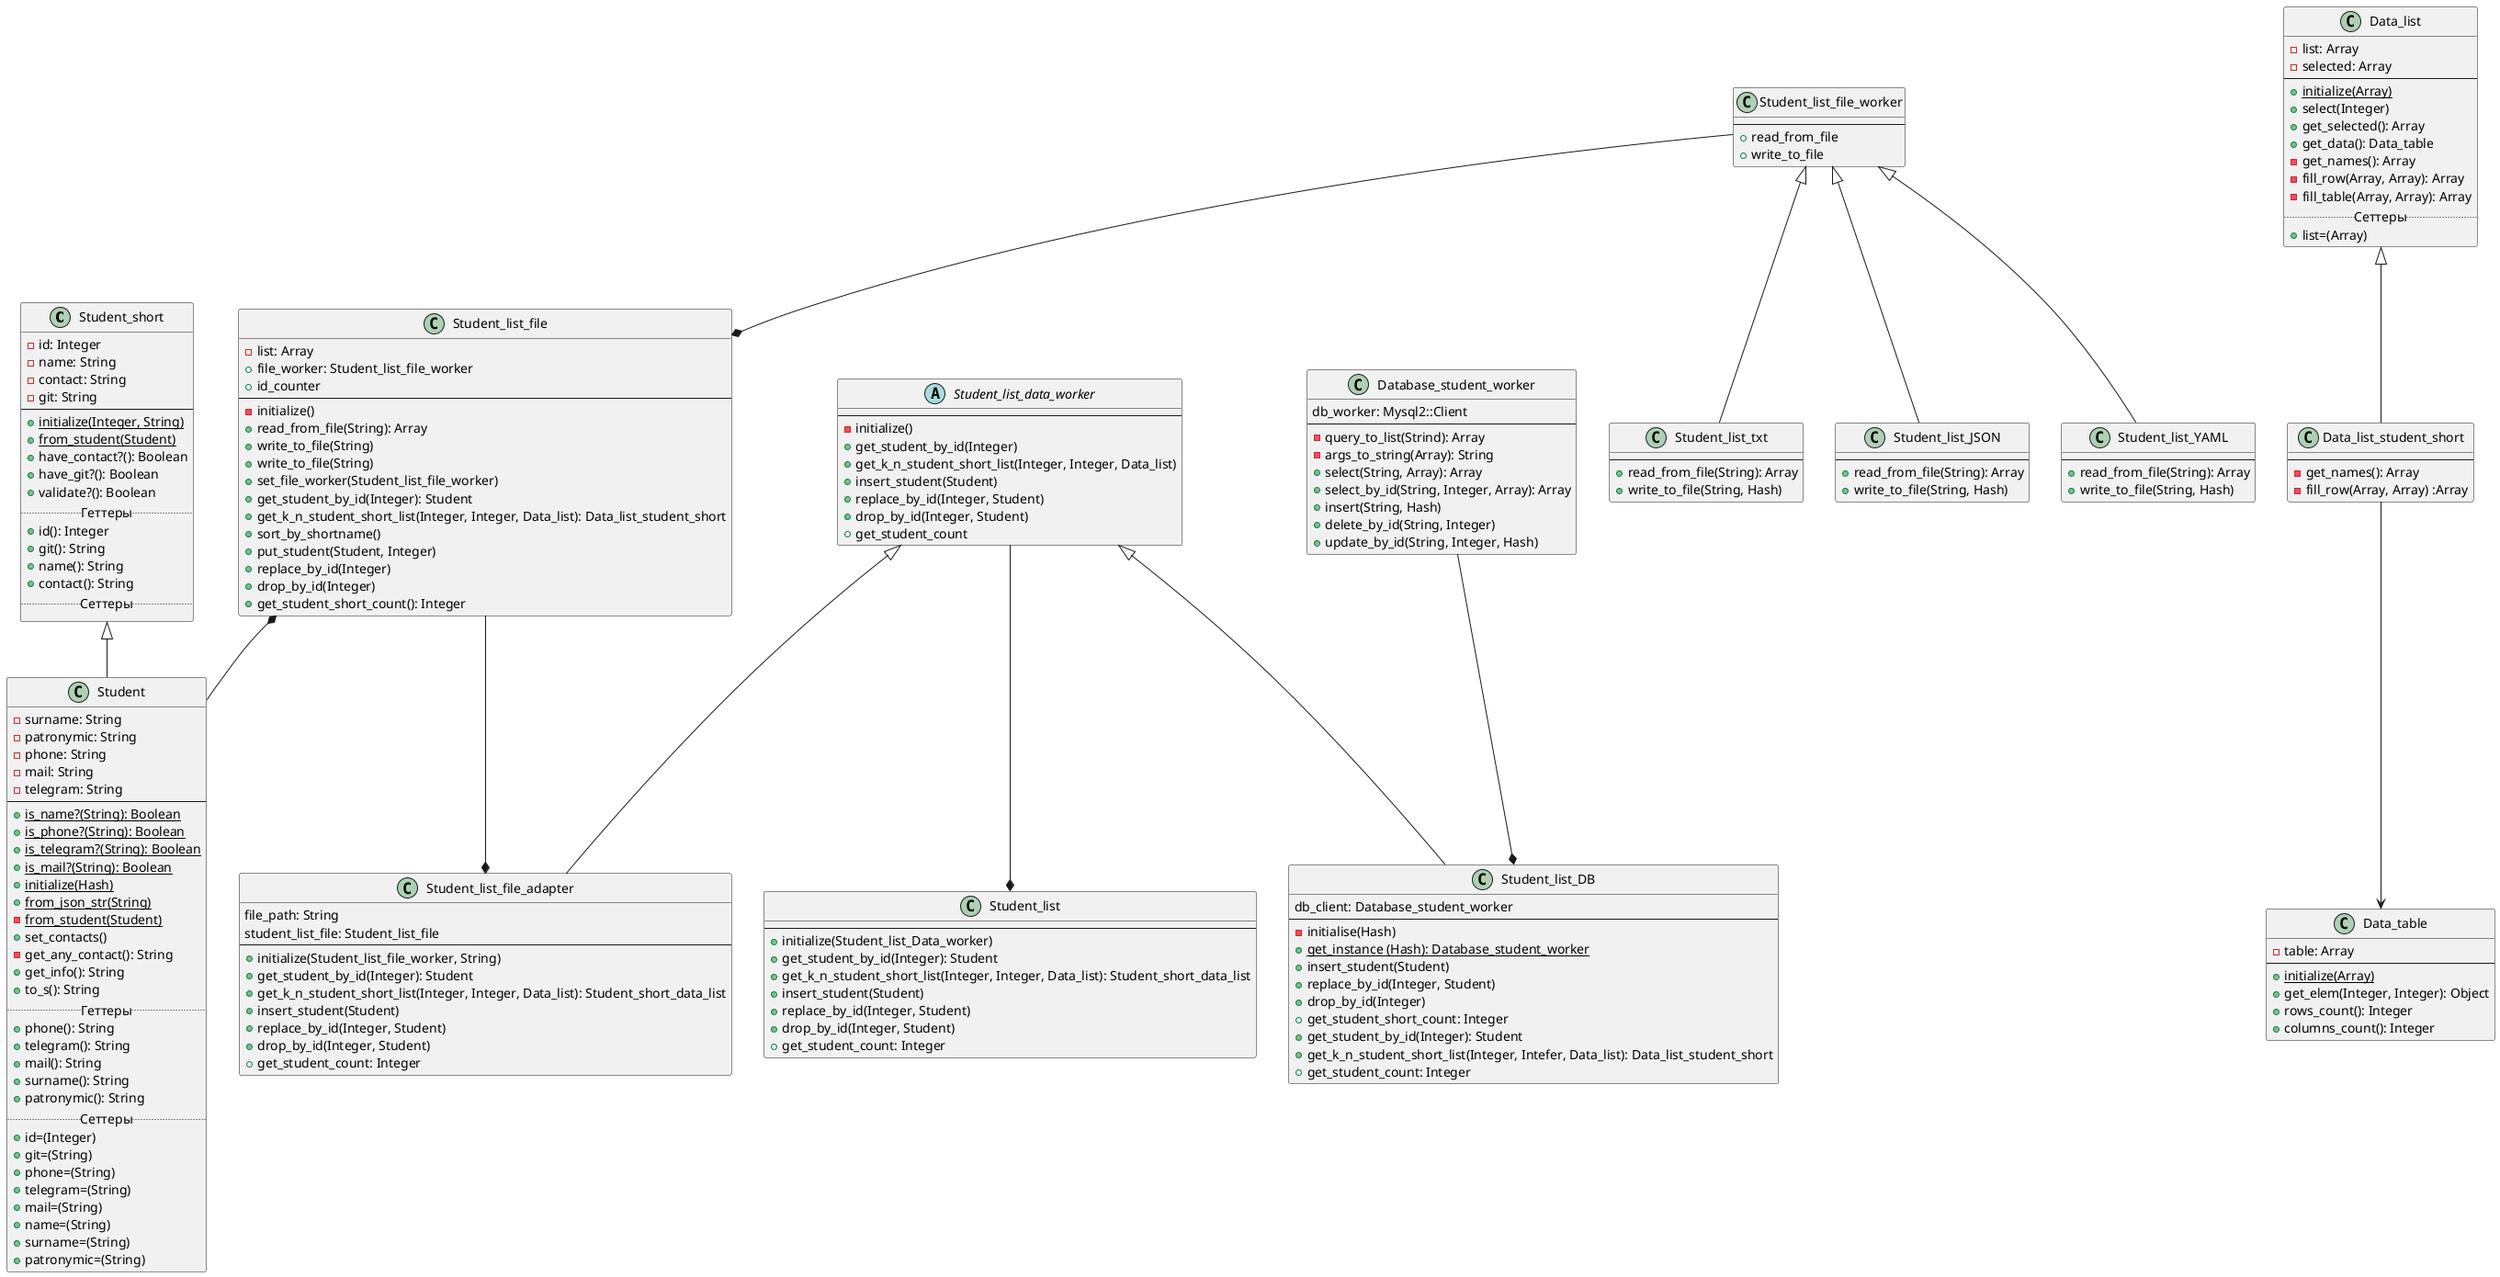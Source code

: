 @startuml
'https://plantuml.com/sequence-diagram
Class Student_short
 {
      -id: Integer
      -name: String
      -contact: String
      -git: String
 --
      +{static}initialize(Integer, String)
      +{static}from_student(Student)
      +have_contact?(): Boolean
      +have_git?(): Boolean
      +validate?(): Boolean
      .. Геттеры ..
      +id(): Integer
      +git(): String
      +name(): String
      +contact(): String
      .. Сеттеры ..
  }


Class Student extends Student_short{
     -surname: String
     -patronymic: String
     -phone: String
     -mail: String
     -telegram: String
--
     +{static}is_name?(String): Boolean
     +{static}is_phone?(String): Boolean
     +{static}is_telegram?(String): Boolean
     +{static}is_mail?(String): Boolean
     +{static}initialize(Hash)
     +{static}from_json_str(String)
     -{static}from_student(Student)
     +set_contacts()
     -get_any_contact(): String
     +get_info(): String
     +to_s(): String
     .. Геттеры ..
     +phone(): String
     +telegram(): String
     +mail(): String
     +surname(): String
     +patronymic(): String
     .. Сеттеры ..
     +id=(Integer)
     +git=(String)
     +phone=(String)
     +telegram=(String)
     +mail=(String)
     +name=(String)
     +surname=(String)
     +patronymic=(String)
 }

Class Data_list
 {
      -list: Array
      -selected: Array
 --
      +{static}initialize(Array)
      +select(Integer)
      +get_selected(): Array
      +get_data(): Data_table
      -get_names(): Array
      -fill_row(Array, Array): Array
      -fill_table(Array, Array): Array
..Сеттеры..
      +list=(Array)
  }

Class Data_list_student_short extends Data_list
 {
 --
      -get_names(): Array
      -fill_row(Array, Array) :Array
  }

Class Data_table
 {
      -table: Array
 --
      +{static}initialize(Array)
      +get_elem(Integer, Integer): Object
      +rows_count(): Integer
      +columns_count(): Integer
  }
Class Student_list_file
{
-list: Array
+file_worker: Student_list_file_worker
+id_counter
--
      -initialize()
+read_from_file(String): Array
+write_to_file(String)
+write_to_file(String)
+set_file_worker(Student_list_file_worker)
      +get_student_by_id(Integer): Student
      +get_k_n_student_short_list(Integer, Integer, Data_list): Data_list_student_short
      +sort_by_shortname()
      +put_student(Student, Integer)
      +replace_by_id(Integer)
      +drop_by_id(Integer)
      +get_student_short_count(): Integer
}

Class Student_list_file_adapter extends Student_list_data_worker
{
file_path: String
student_list_file: Student_list_file
--
+initialize(Student_list_file_worker, String)
+get_student_by_id(Integer): Student
+get_k_n_student_short_list(Integer, Integer, Data_list): Student_short_data_list
+insert_student(Student)
+replace_by_id(Integer, Student)
+drop_by_id(Integer, Student)
+get_student_count: Integer
}

Class Student_list
{
--
+initialize(Student_list_Data_worker)
+get_student_by_id(Integer): Student
+get_k_n_student_short_list(Integer, Integer, Data_list): Student_short_data_list
+insert_student(Student)
+replace_by_id(Integer, Student)
+drop_by_id(Integer, Student)
+get_student_count: Integer
}
abstract class Student_list_data_worker
{
--
-initialize()
+get_student_by_id(Integer)
+get_k_n_student_short_list(Integer, Integer, Data_list)
+insert_student(Student)
+replace_by_id(Integer, Student)
+drop_by_id(Integer, Student)
+get_student_count
}

Class Student_list_file_worker
{
--
+read_from_file
+write_to_file
}

Class Student_list_txt extends Student_list_file_worker
{
--
+read_from_file(String): Array
+write_to_file(String, Hash)
}

Class Student_list_JSON extends Student_list_file_worker
{
--
+read_from_file(String): Array
+write_to_file(String, Hash)
}

Class Student_list_YAML extends Student_list_file_worker
{
--
+read_from_file(String): Array
+write_to_file(String, Hash)
}
Class Database_student_worker
{
db_worker: Mysql2::Client
--
-query_to_list(Strind): Array
-args_to_string(Array): String
+select(String, Array): Array
+select_by_id(String, Integer, Array): Array
+insert(String, Hash)
+delete_by_id(String, Integer)
+update_by_id(String, Integer, Hash)
}
Class Student_list_DB extends Student_list_data_worker
{
db_client: Database_student_worker
--
-initialise(Hash)
+{static} get_instance (Hash): Database_student_worker
+insert_student(Student)
+replace_by_id(Integer, Student)
+drop_by_id(Integer)
+get_student_short_count: Integer
+get_student_by_id(Integer): Student
+get_k_n_student_short_list(Integer, Intefer, Data_list): Data_list_student_short
+get_student_count: Integer
}
Database_student_worker--*Student_list_DB
Student_list_data_worker --* Student_list
Student_list_file_worker --* Student_list_file
Student_list_file --* Student_list_file_adapter
Data_list_student_short --> Data_table
Student_list_file *-- Student
@enduml
